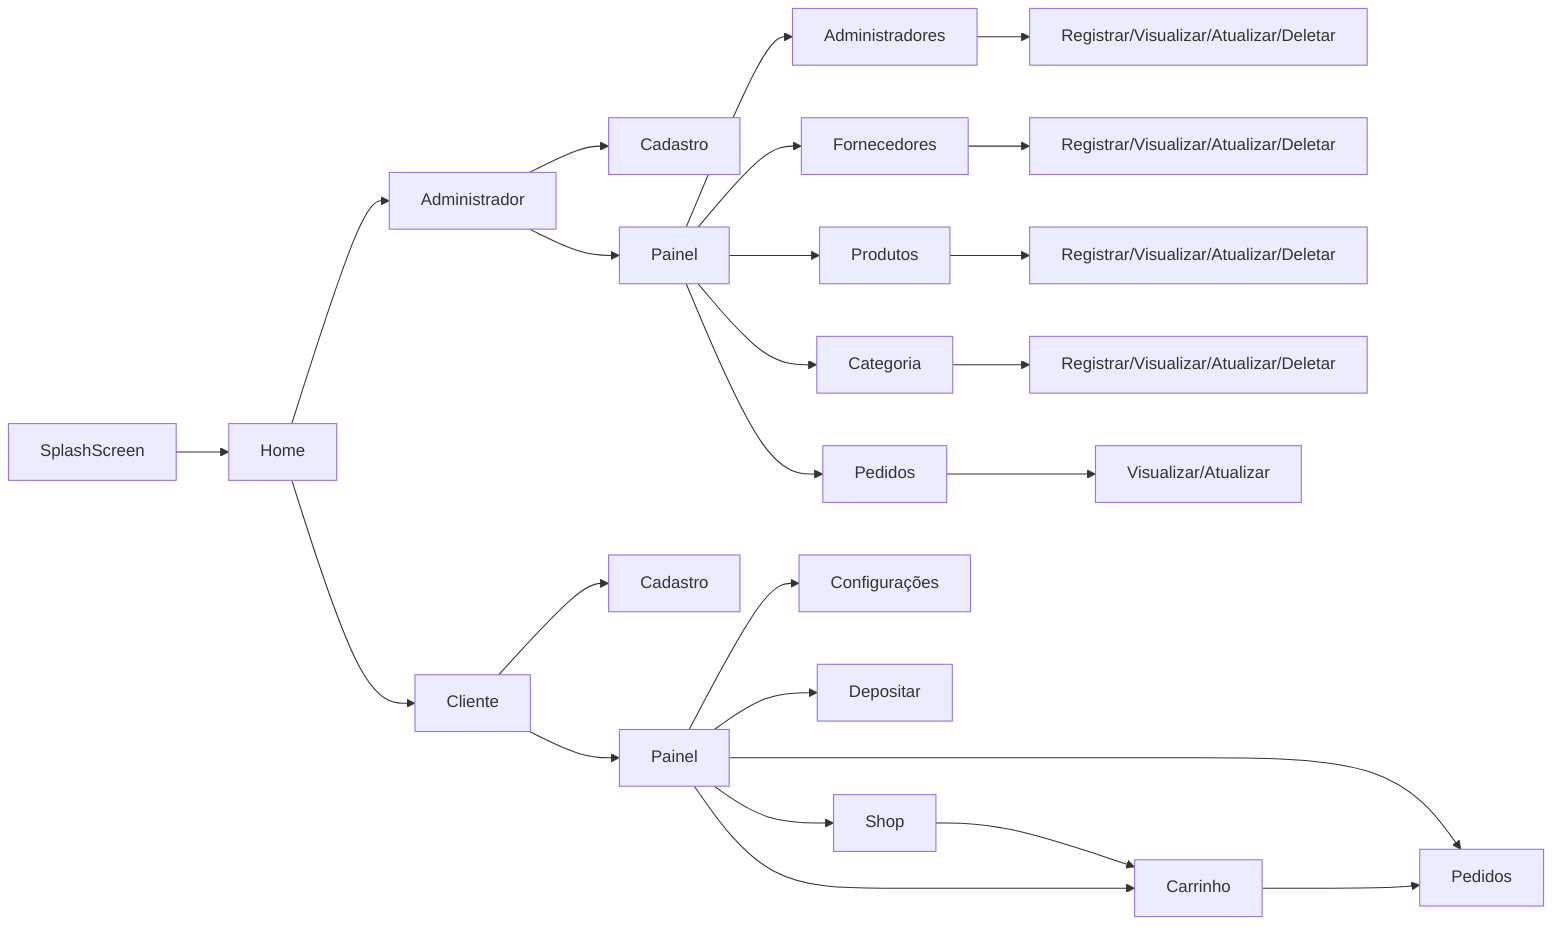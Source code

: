 graph LR
    splash[SplashScreen] --> home[Home]

    home --> admin[Administrador]
    home --> client[Cliente]
    
    admin --> admin_register[Cadastro]

    admin --> admin_panel[Painel]

    admin_panel --> admin_admin[Administradores]
    admin_panel --> admin_vendor[Fornecedores]
    admin_panel --> admin_products[Produtos]
    admin_panel --> admin_category[Categoria]
    admin_panel --> admin_order[Pedidos]
    
    admin_admin --> admin_admin_manage[Registrar/Visualizar/Atualizar/Deletar]
    
    admin_vendor --> admin_vendor_manage[Registrar/Visualizar/Atualizar/Deletar]

    admin_products --> admin_products_manage[Registrar/Visualizar/Atualizar/Deletar]
    
    admin_category --> admin_category_manage[Registrar/Visualizar/Atualizar/Deletar]

    admin_order --> admin_order_manage[Visualizar/Atualizar]
    
    client --> client_register[Cadastro]

    client --> client_menu[Painel]

    client_menu --> client_config[Configurações]
    client_menu --> client_deposit[Depositar]
    client_menu --> client_shop[Shop]
    client_shop --> client_cart[Carrinho]
    client_menu --> client_cart
    client_menu --> client_order[Pedidos]
    client_cart --> client_order